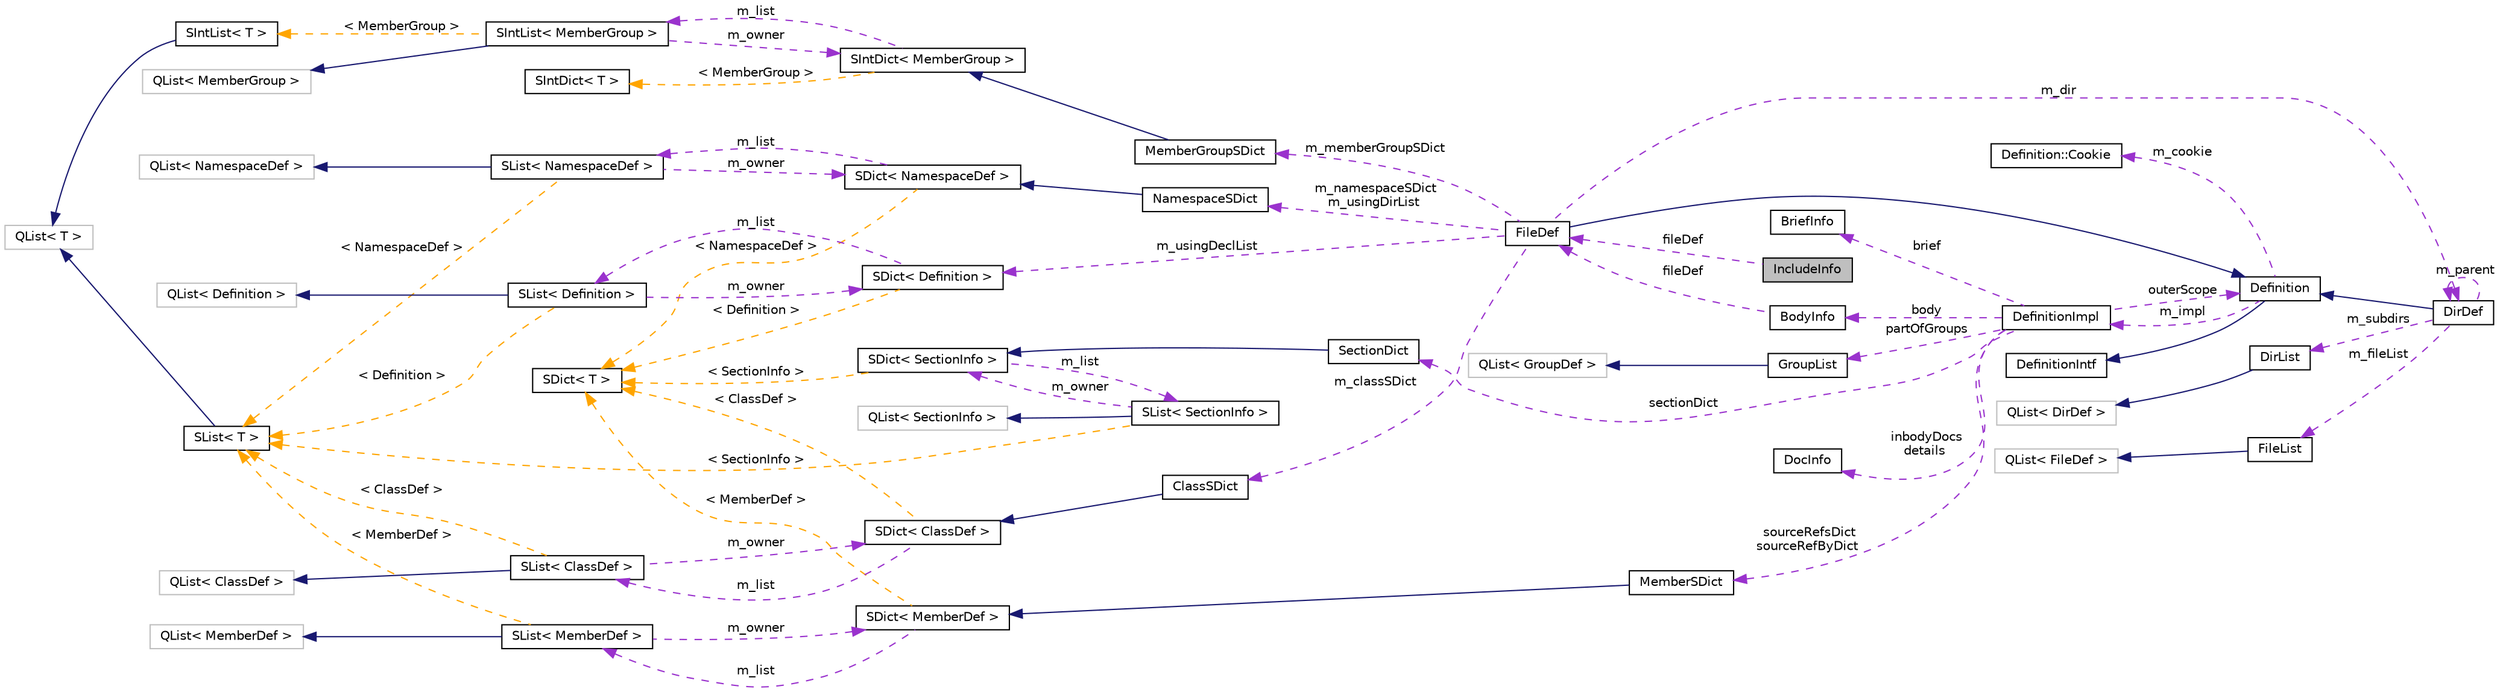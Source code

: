digraph "IncludeInfo"
{
 // INTERACTIVE_SVG=YES
  edge [fontname="Helvetica",fontsize="10",labelfontname="Helvetica",labelfontsize="10"];
  node [fontname="Helvetica",fontsize="10",shape=record];
  rankdir="LR";
  Node1 [label="IncludeInfo",height=0.2,width=0.4,color="black", fillcolor="grey75", style="filled", fontcolor="black"];
  Node2 -> Node1 [dir="back",color="darkorchid3",fontsize="10",style="dashed",label=" fileDef" ,fontname="Helvetica"];
  Node2 [label="FileDef",height=0.2,width=0.4,color="black", fillcolor="white", style="filled",URL="$de/db0/class_file_def.html",tooltip="A model of a file symbol. "];
  Node3 -> Node2 [dir="back",color="midnightblue",fontsize="10",style="solid",fontname="Helvetica"];
  Node3 [label="Definition",height=0.2,width=0.4,color="black", fillcolor="white", style="filled",URL="$d5/dcc/class_definition.html",tooltip="The common base class of all entity definitions found in the sources. "];
  Node4 -> Node3 [dir="back",color="midnightblue",fontsize="10",style="solid",fontname="Helvetica"];
  Node4 [label="DefinitionIntf",height=0.2,width=0.4,color="black", fillcolor="white", style="filled",URL="$d9/d4a/class_definition_intf.html",tooltip="Abstract interface for a Definition or DefinitionList. "];
  Node5 -> Node3 [dir="back",color="darkorchid3",fontsize="10",style="dashed",label=" m_cookie" ,fontname="Helvetica"];
  Node5 [label="Definition::Cookie",height=0.2,width=0.4,color="black", fillcolor="white", style="filled",URL="$d1/d2f/struct_definition_1_1_cookie.html"];
  Node6 -> Node3 [dir="back",color="darkorchid3",fontsize="10",style="dashed",label=" m_impl" ,fontname="Helvetica"];
  Node6 [label="DefinitionImpl",height=0.2,width=0.4,color="black", fillcolor="white", style="filled",URL="$d3/ddf/class_definition_impl.html",tooltip="Private data associated with a Symbol Definition object. "];
  Node7 -> Node6 [dir="back",color="darkorchid3",fontsize="10",style="dashed",label=" sectionDict" ,fontname="Helvetica"];
  Node7 [label="SectionDict",height=0.2,width=0.4,color="black", fillcolor="white", style="filled",URL="$de/d9a/class_section_dict.html",tooltip="Unsorted dictionary of SectionInfo objects. "];
  Node8 -> Node7 [dir="back",color="midnightblue",fontsize="10",style="solid",fontname="Helvetica"];
  Node8 [label="SDict\< SectionInfo \>",height=0.2,width=0.4,color="black", fillcolor="white", style="filled",URL="$d1/d50/class_s_dict.html"];
  Node9 -> Node8 [dir="back",color="darkorchid3",fontsize="10",style="dashed",label=" m_list" ,fontname="Helvetica"];
  Node9 [label="SList\< SectionInfo \>",height=0.2,width=0.4,color="black", fillcolor="white", style="filled",URL="$df/dce/class_s_list.html"];
  Node10 -> Node9 [dir="back",color="midnightblue",fontsize="10",style="solid",fontname="Helvetica"];
  Node10 [label="QList\< SectionInfo \>",height=0.2,width=0.4,color="grey75", fillcolor="white", style="filled"];
  Node8 -> Node9 [dir="back",color="darkorchid3",fontsize="10",style="dashed",label=" m_owner" ,fontname="Helvetica"];
  Node11 -> Node9 [dir="back",color="orange",fontsize="10",style="dashed",label=" \< SectionInfo \>" ,fontname="Helvetica"];
  Node11 [label="SList\< T \>",height=0.2,width=0.4,color="black", fillcolor="white", style="filled",URL="$df/dce/class_s_list.html",tooltip="internal wrapper class that redirects compareValues() to the dictionary "];
  Node12 -> Node11 [dir="back",color="midnightblue",fontsize="10",style="solid",fontname="Helvetica"];
  Node12 [label="QList\< T \>",height=0.2,width=0.4,color="grey75", fillcolor="white", style="filled"];
  Node13 -> Node8 [dir="back",color="orange",fontsize="10",style="dashed",label=" \< SectionInfo \>" ,fontname="Helvetica"];
  Node13 [label="SDict\< T \>",height=0.2,width=0.4,color="black", fillcolor="white", style="filled",URL="$d1/d50/class_s_dict.html",tooltip="Ordered dictionary of elements of type T. "];
  Node14 -> Node6 [dir="back",color="darkorchid3",fontsize="10",style="dashed",label=" body" ,fontname="Helvetica"];
  Node14 [label="BodyInfo",height=0.2,width=0.4,color="black", fillcolor="white", style="filled",URL="$db/dab/struct_body_info.html",tooltip="Data associated with description found in the body. "];
  Node2 -> Node14 [dir="back",color="darkorchid3",fontsize="10",style="dashed",label=" fileDef" ,fontname="Helvetica"];
  Node15 -> Node6 [dir="back",color="darkorchid3",fontsize="10",style="dashed",label=" sourceRefsDict\nsourceRefByDict" ,fontname="Helvetica"];
  Node15 [label="MemberSDict",height=0.2,width=0.4,color="black", fillcolor="white", style="filled",URL="$d6/dd6/class_member_s_dict.html",tooltip="A sorted dictionary of MemberDef objects. "];
  Node16 -> Node15 [dir="back",color="midnightblue",fontsize="10",style="solid",fontname="Helvetica"];
  Node16 [label="SDict\< MemberDef \>",height=0.2,width=0.4,color="black", fillcolor="white", style="filled",URL="$d1/d50/class_s_dict.html"];
  Node17 -> Node16 [dir="back",color="darkorchid3",fontsize="10",style="dashed",label=" m_list" ,fontname="Helvetica"];
  Node17 [label="SList\< MemberDef \>",height=0.2,width=0.4,color="black", fillcolor="white", style="filled",URL="$df/dce/class_s_list.html"];
  Node18 -> Node17 [dir="back",color="midnightblue",fontsize="10",style="solid",fontname="Helvetica"];
  Node18 [label="QList\< MemberDef \>",height=0.2,width=0.4,color="grey75", fillcolor="white", style="filled"];
  Node16 -> Node17 [dir="back",color="darkorchid3",fontsize="10",style="dashed",label=" m_owner" ,fontname="Helvetica"];
  Node11 -> Node17 [dir="back",color="orange",fontsize="10",style="dashed",label=" \< MemberDef \>" ,fontname="Helvetica"];
  Node13 -> Node16 [dir="back",color="orange",fontsize="10",style="dashed",label=" \< MemberDef \>" ,fontname="Helvetica"];
  Node19 -> Node6 [dir="back",color="darkorchid3",fontsize="10",style="dashed",label=" partOfGroups" ,fontname="Helvetica"];
  Node19 [label="GroupList",height=0.2,width=0.4,color="black", fillcolor="white", style="filled",URL="$d3/d3b/class_group_list.html",tooltip="A list of GroupDef objects. "];
  Node20 -> Node19 [dir="back",color="midnightblue",fontsize="10",style="solid",fontname="Helvetica"];
  Node20 [label="QList\< GroupDef \>",height=0.2,width=0.4,color="grey75", fillcolor="white", style="filled"];
  Node21 -> Node6 [dir="back",color="darkorchid3",fontsize="10",style="dashed",label=" inbodyDocs\ndetails" ,fontname="Helvetica"];
  Node21 [label="DocInfo",height=0.2,width=0.4,color="black", fillcolor="white", style="filled",URL="$d7/dd5/struct_doc_info.html",tooltip="Data associated with a detailed description. "];
  Node22 -> Node6 [dir="back",color="darkorchid3",fontsize="10",style="dashed",label=" brief" ,fontname="Helvetica"];
  Node22 [label="BriefInfo",height=0.2,width=0.4,color="black", fillcolor="white", style="filled",URL="$d0/da7/struct_brief_info.html",tooltip="Data associated with a brief description. "];
  Node3 -> Node6 [dir="back",color="darkorchid3",fontsize="10",style="dashed",label=" outerScope" ,fontname="Helvetica"];
  Node23 -> Node2 [dir="back",color="darkorchid3",fontsize="10",style="dashed",label=" m_classSDict" ,fontname="Helvetica"];
  Node23 [label="ClassSDict",height=0.2,width=0.4,color="black", fillcolor="white", style="filled",URL="$d9/d3d/class_class_s_dict.html",tooltip="A sorted dictionary of ClassDef objects. "];
  Node24 -> Node23 [dir="back",color="midnightblue",fontsize="10",style="solid",fontname="Helvetica"];
  Node24 [label="SDict\< ClassDef \>",height=0.2,width=0.4,color="black", fillcolor="white", style="filled",URL="$d1/d50/class_s_dict.html"];
  Node25 -> Node24 [dir="back",color="darkorchid3",fontsize="10",style="dashed",label=" m_list" ,fontname="Helvetica"];
  Node25 [label="SList\< ClassDef \>",height=0.2,width=0.4,color="black", fillcolor="white", style="filled",URL="$df/dce/class_s_list.html"];
  Node26 -> Node25 [dir="back",color="midnightblue",fontsize="10",style="solid",fontname="Helvetica"];
  Node26 [label="QList\< ClassDef \>",height=0.2,width=0.4,color="grey75", fillcolor="white", style="filled"];
  Node24 -> Node25 [dir="back",color="darkorchid3",fontsize="10",style="dashed",label=" m_owner" ,fontname="Helvetica"];
  Node11 -> Node25 [dir="back",color="orange",fontsize="10",style="dashed",label=" \< ClassDef \>" ,fontname="Helvetica"];
  Node13 -> Node24 [dir="back",color="orange",fontsize="10",style="dashed",label=" \< ClassDef \>" ,fontname="Helvetica"];
  Node27 -> Node2 [dir="back",color="darkorchid3",fontsize="10",style="dashed",label=" m_usingDeclList" ,fontname="Helvetica"];
  Node27 [label="SDict\< Definition \>",height=0.2,width=0.4,color="black", fillcolor="white", style="filled",URL="$d1/d50/class_s_dict.html"];
  Node28 -> Node27 [dir="back",color="darkorchid3",fontsize="10",style="dashed",label=" m_list" ,fontname="Helvetica"];
  Node28 [label="SList\< Definition \>",height=0.2,width=0.4,color="black", fillcolor="white", style="filled",URL="$df/dce/class_s_list.html"];
  Node29 -> Node28 [dir="back",color="midnightblue",fontsize="10",style="solid",fontname="Helvetica"];
  Node29 [label="QList\< Definition \>",height=0.2,width=0.4,color="grey75", fillcolor="white", style="filled"];
  Node27 -> Node28 [dir="back",color="darkorchid3",fontsize="10",style="dashed",label=" m_owner" ,fontname="Helvetica"];
  Node11 -> Node28 [dir="back",color="orange",fontsize="10",style="dashed",label=" \< Definition \>" ,fontname="Helvetica"];
  Node13 -> Node27 [dir="back",color="orange",fontsize="10",style="dashed",label=" \< Definition \>" ,fontname="Helvetica"];
  Node30 -> Node2 [dir="back",color="darkorchid3",fontsize="10",style="dashed",label=" m_memberGroupSDict" ,fontname="Helvetica"];
  Node30 [label="MemberGroupSDict",height=0.2,width=0.4,color="black", fillcolor="white", style="filled",URL="$dc/d1e/class_member_group_s_dict.html",tooltip="A sorted dictionary of MemberGroup objects. "];
  Node31 -> Node30 [dir="back",color="midnightblue",fontsize="10",style="solid",fontname="Helvetica"];
  Node31 [label="SIntDict\< MemberGroup \>",height=0.2,width=0.4,color="black", fillcolor="white", style="filled",URL="$d0/d9f/class_s_int_dict.html"];
  Node32 -> Node31 [dir="back",color="darkorchid3",fontsize="10",style="dashed",label=" m_list" ,fontname="Helvetica"];
  Node32 [label="SIntList\< MemberGroup \>",height=0.2,width=0.4,color="black", fillcolor="white", style="filled",URL="$d8/d9a/class_s_int_list.html"];
  Node33 -> Node32 [dir="back",color="midnightblue",fontsize="10",style="solid",fontname="Helvetica"];
  Node33 [label="QList\< MemberGroup \>",height=0.2,width=0.4,color="grey75", fillcolor="white", style="filled"];
  Node31 -> Node32 [dir="back",color="darkorchid3",fontsize="10",style="dashed",label=" m_owner" ,fontname="Helvetica"];
  Node34 -> Node32 [dir="back",color="orange",fontsize="10",style="dashed",label=" \< MemberGroup \>" ,fontname="Helvetica"];
  Node34 [label="SIntList\< T \>",height=0.2,width=0.4,color="black", fillcolor="white", style="filled",URL="$d8/d9a/class_s_int_list.html",tooltip="internal wrapper class that redirects compareValues() to the dictionary "];
  Node12 -> Node34 [dir="back",color="midnightblue",fontsize="10",style="solid",fontname="Helvetica"];
  Node35 -> Node31 [dir="back",color="orange",fontsize="10",style="dashed",label=" \< MemberGroup \>" ,fontname="Helvetica"];
  Node35 [label="SIntDict\< T \>",height=0.2,width=0.4,color="black", fillcolor="white", style="filled",URL="$d0/d9f/class_s_int_dict.html",tooltip="Ordered dictionary of elements of type T. "];
  Node36 -> Node2 [dir="back",color="darkorchid3",fontsize="10",style="dashed",label=" m_dir" ,fontname="Helvetica"];
  Node36 [label="DirDef",height=0.2,width=0.4,color="black", fillcolor="white", style="filled",URL="$d4/dd4/class_dir_def.html",tooltip="A model of a directory symbol. "];
  Node3 -> Node36 [dir="back",color="midnightblue",fontsize="10",style="solid",fontname="Helvetica"];
  Node37 -> Node36 [dir="back",color="darkorchid3",fontsize="10",style="dashed",label=" m_subdirs" ,fontname="Helvetica"];
  Node37 [label="DirList",height=0.2,width=0.4,color="black", fillcolor="white", style="filled",URL="$dc/d2a/class_dir_list.html",tooltip="A list of directories. "];
  Node38 -> Node37 [dir="back",color="midnightblue",fontsize="10",style="solid",fontname="Helvetica"];
  Node38 [label="QList\< DirDef \>",height=0.2,width=0.4,color="grey75", fillcolor="white", style="filled"];
  Node39 -> Node36 [dir="back",color="darkorchid3",fontsize="10",style="dashed",label=" m_fileList" ,fontname="Helvetica"];
  Node39 [label="FileList",height=0.2,width=0.4,color="black", fillcolor="white", style="filled",URL="$d0/d18/class_file_list.html",tooltip="Class representing a list of FileDef objects. "];
  Node40 -> Node39 [dir="back",color="midnightblue",fontsize="10",style="solid",fontname="Helvetica"];
  Node40 [label="QList\< FileDef \>",height=0.2,width=0.4,color="grey75", fillcolor="white", style="filled"];
  Node36 -> Node36 [dir="back",color="darkorchid3",fontsize="10",style="dashed",label=" m_parent" ,fontname="Helvetica"];
  Node41 -> Node2 [dir="back",color="darkorchid3",fontsize="10",style="dashed",label=" m_namespaceSDict\nm_usingDirList" ,fontname="Helvetica"];
  Node41 [label="NamespaceSDict",height=0.2,width=0.4,color="black", fillcolor="white", style="filled",URL="$d4/d8d/class_namespace_s_dict.html",tooltip="A sorted dictionary of NamespaceDef objects. "];
  Node42 -> Node41 [dir="back",color="midnightblue",fontsize="10",style="solid",fontname="Helvetica"];
  Node42 [label="SDict\< NamespaceDef \>",height=0.2,width=0.4,color="black", fillcolor="white", style="filled",URL="$d1/d50/class_s_dict.html"];
  Node43 -> Node42 [dir="back",color="darkorchid3",fontsize="10",style="dashed",label=" m_list" ,fontname="Helvetica"];
  Node43 [label="SList\< NamespaceDef \>",height=0.2,width=0.4,color="black", fillcolor="white", style="filled",URL="$df/dce/class_s_list.html"];
  Node44 -> Node43 [dir="back",color="midnightblue",fontsize="10",style="solid",fontname="Helvetica"];
  Node44 [label="QList\< NamespaceDef \>",height=0.2,width=0.4,color="grey75", fillcolor="white", style="filled"];
  Node42 -> Node43 [dir="back",color="darkorchid3",fontsize="10",style="dashed",label=" m_owner" ,fontname="Helvetica"];
  Node11 -> Node43 [dir="back",color="orange",fontsize="10",style="dashed",label=" \< NamespaceDef \>" ,fontname="Helvetica"];
  Node13 -> Node42 [dir="back",color="orange",fontsize="10",style="dashed",label=" \< NamespaceDef \>" ,fontname="Helvetica"];
}
